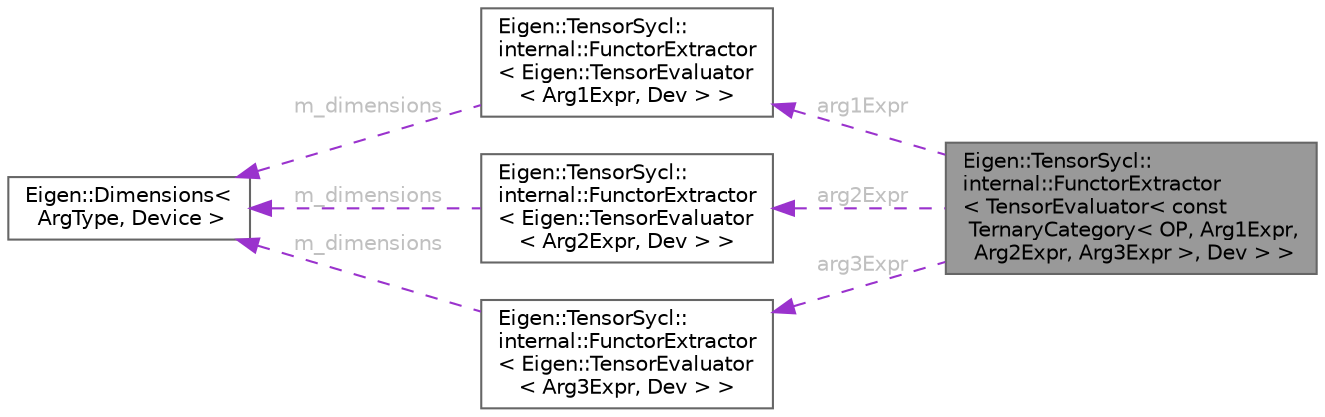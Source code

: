 digraph "Eigen::TensorSycl::internal::FunctorExtractor&lt; TensorEvaluator&lt; const TernaryCategory&lt; OP, Arg1Expr, Arg2Expr, Arg3Expr &gt;, Dev &gt; &gt;"
{
 // LATEX_PDF_SIZE
  bgcolor="transparent";
  edge [fontname=Helvetica,fontsize=10,labelfontname=Helvetica,labelfontsize=10];
  node [fontname=Helvetica,fontsize=10,shape=box,height=0.2,width=0.4];
  rankdir="LR";
  Node1 [id="Node000001",label="Eigen::TensorSycl::\linternal::FunctorExtractor\l\< TensorEvaluator\< const\l TernaryCategory\< OP, Arg1Expr,\l Arg2Expr, Arg3Expr \>, Dev \> \>",height=0.2,width=0.4,color="gray40", fillcolor="grey60", style="filled", fontcolor="black",tooltip=" "];
  Node2 -> Node1 [id="edge7_Node000001_Node000002",dir="back",color="darkorchid3",style="dashed",tooltip=" ",label=" arg1Expr",fontcolor="grey" ];
  Node2 [id="Node000002",label="Eigen::TensorSycl::\linternal::FunctorExtractor\l\< Eigen::TensorEvaluator\l\< Arg1Expr, Dev \> \>",height=0.2,width=0.4,color="gray40", fillcolor="white", style="filled",URL="$struct_eigen_1_1_tensor_sycl_1_1internal_1_1_functor_extractor.html",tooltip=" "];
  Node3 -> Node2 [id="edge8_Node000002_Node000003",dir="back",color="darkorchid3",style="dashed",tooltip=" ",label=" m_dimensions",fontcolor="grey" ];
  Node3 [id="Node000003",label="Eigen::Dimensions\<\l ArgType, Device \>",height=0.2,width=0.4,color="gray40", fillcolor="white", style="filled",URL="$struct_eigen_1_1_tensor_evaluator.html",tooltip=" "];
  Node4 -> Node1 [id="edge9_Node000001_Node000004",dir="back",color="darkorchid3",style="dashed",tooltip=" ",label=" arg2Expr",fontcolor="grey" ];
  Node4 [id="Node000004",label="Eigen::TensorSycl::\linternal::FunctorExtractor\l\< Eigen::TensorEvaluator\l\< Arg2Expr, Dev \> \>",height=0.2,width=0.4,color="gray40", fillcolor="white", style="filled",URL="$struct_eigen_1_1_tensor_sycl_1_1internal_1_1_functor_extractor.html",tooltip=" "];
  Node3 -> Node4 [id="edge10_Node000004_Node000003",dir="back",color="darkorchid3",style="dashed",tooltip=" ",label=" m_dimensions",fontcolor="grey" ];
  Node5 -> Node1 [id="edge11_Node000001_Node000005",dir="back",color="darkorchid3",style="dashed",tooltip=" ",label=" arg3Expr",fontcolor="grey" ];
  Node5 [id="Node000005",label="Eigen::TensorSycl::\linternal::FunctorExtractor\l\< Eigen::TensorEvaluator\l\< Arg3Expr, Dev \> \>",height=0.2,width=0.4,color="gray40", fillcolor="white", style="filled",URL="$struct_eigen_1_1_tensor_sycl_1_1internal_1_1_functor_extractor.html",tooltip=" "];
  Node3 -> Node5 [id="edge12_Node000005_Node000003",dir="back",color="darkorchid3",style="dashed",tooltip=" ",label=" m_dimensions",fontcolor="grey" ];
}
